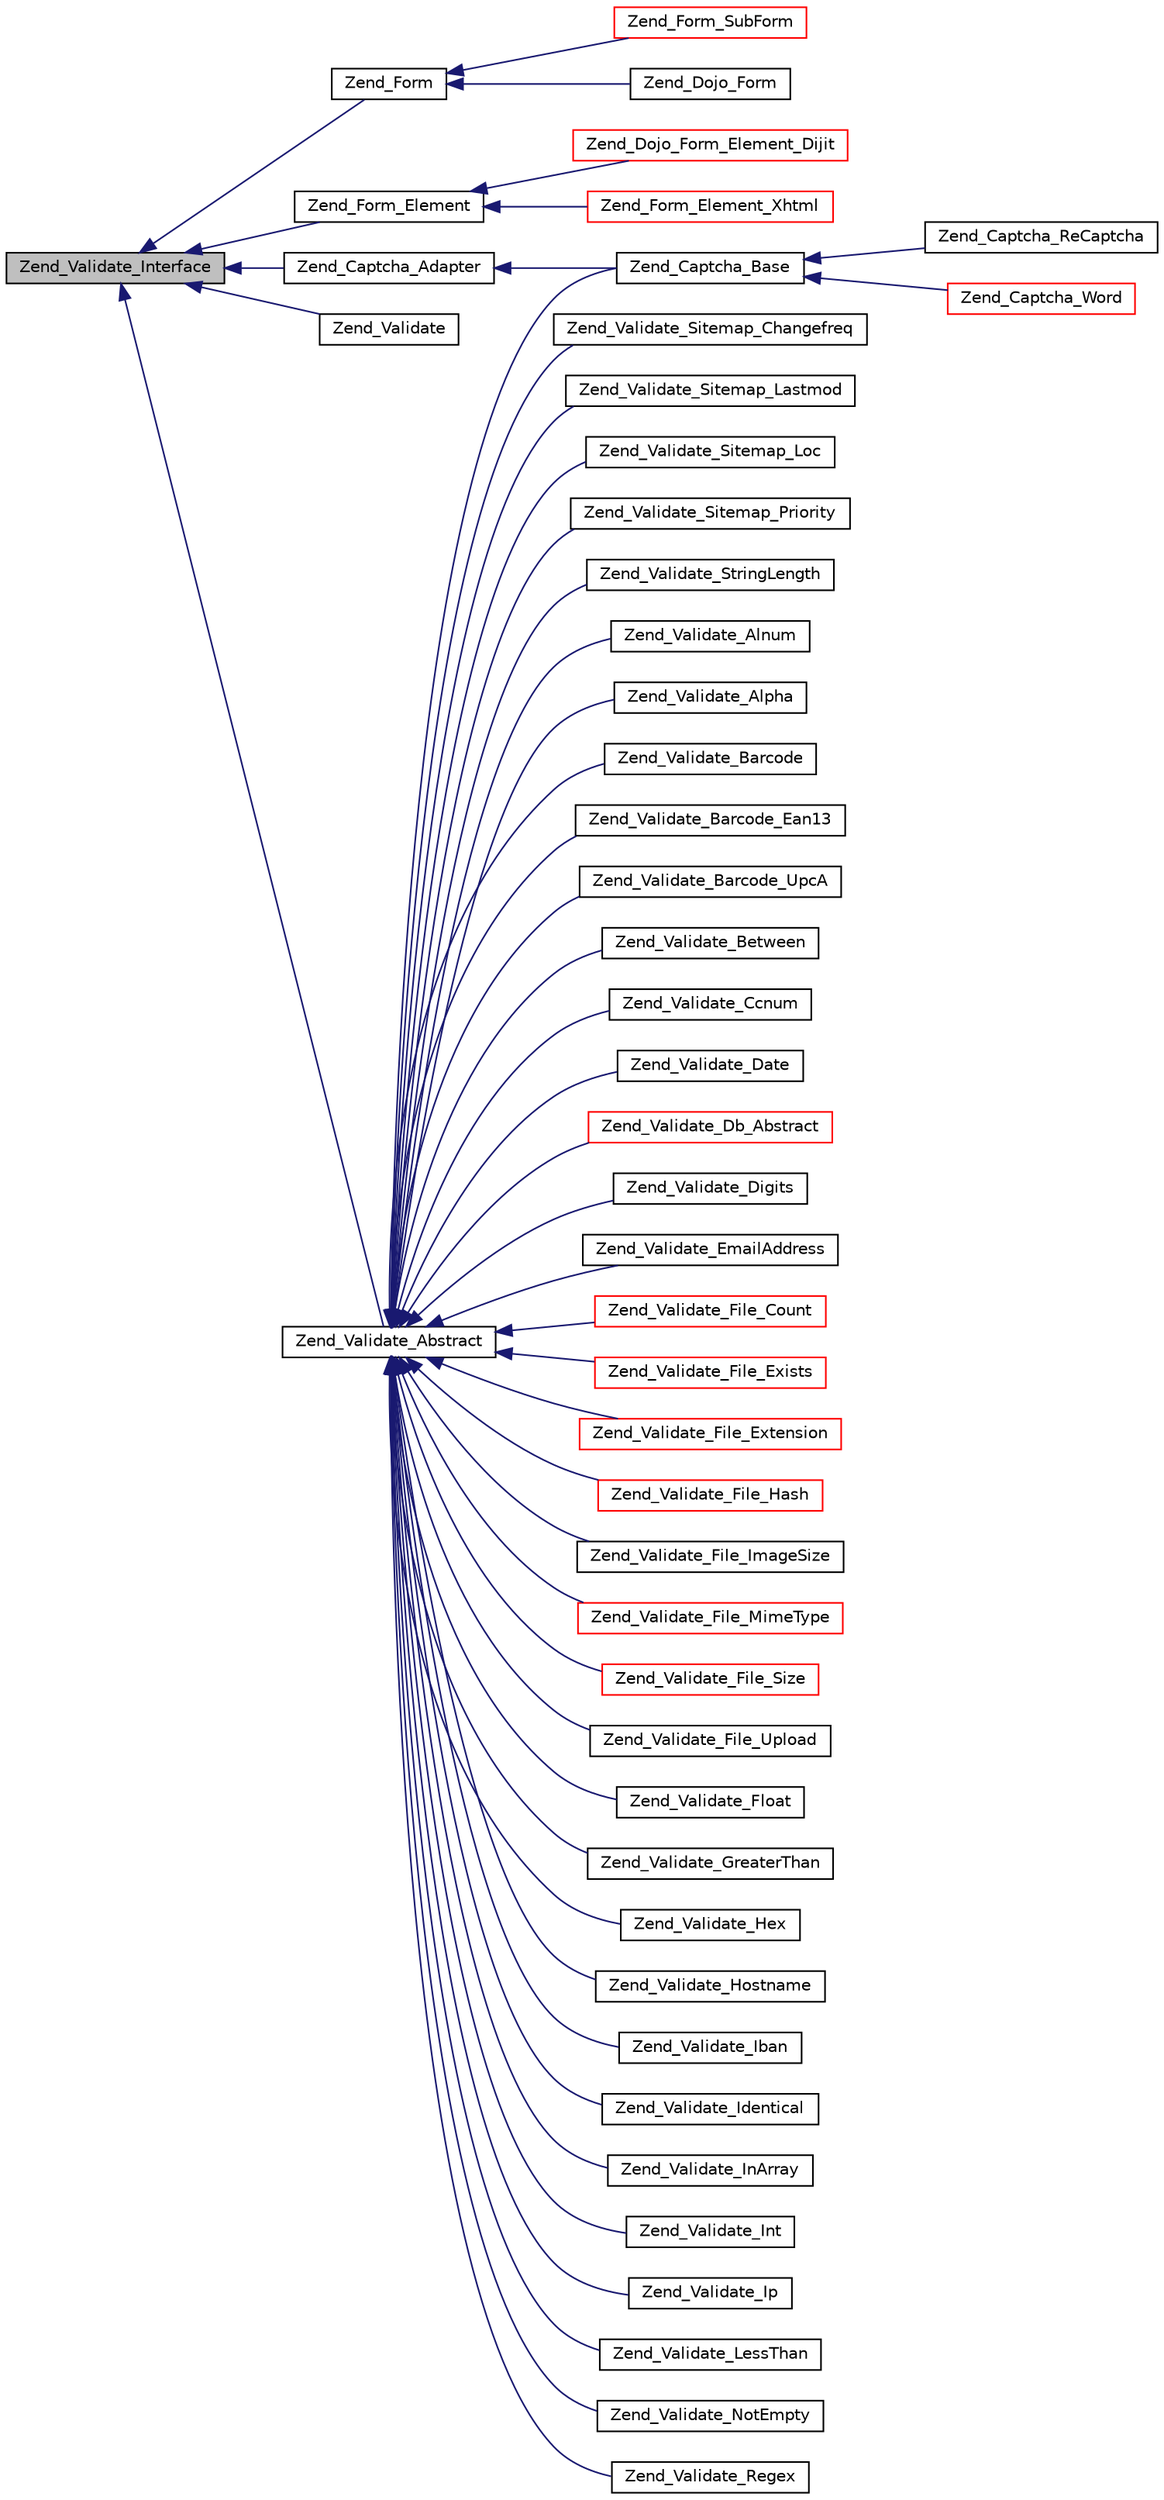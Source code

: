 digraph G
{
  edge [fontname="Helvetica",fontsize="10",labelfontname="Helvetica",labelfontsize="10"];
  node [fontname="Helvetica",fontsize="10",shape=record];
  rankdir="LR";
  Node1 [label="Zend_Validate_Interface",height=0.2,width=0.4,color="black", fillcolor="grey75", style="filled" fontcolor="black"];
  Node1 -> Node2 [dir="back",color="midnightblue",fontsize="10",style="solid",fontname="Helvetica"];
  Node2 [label="Zend_Captcha_Adapter",height=0.2,width=0.4,color="black", fillcolor="white", style="filled",URL="$interface_zend___captcha___adapter.html"];
  Node2 -> Node3 [dir="back",color="midnightblue",fontsize="10",style="solid",fontname="Helvetica"];
  Node3 [label="Zend_Captcha_Base",height=0.2,width=0.4,color="black", fillcolor="white", style="filled",URL="$class_zend___captcha___base.html"];
  Node3 -> Node4 [dir="back",color="midnightblue",fontsize="10",style="solid",fontname="Helvetica"];
  Node4 [label="Zend_Captcha_ReCaptcha",height=0.2,width=0.4,color="black", fillcolor="white", style="filled",URL="$class_zend___captcha___re_captcha.html"];
  Node3 -> Node5 [dir="back",color="midnightblue",fontsize="10",style="solid",fontname="Helvetica"];
  Node5 [label="Zend_Captcha_Word",height=0.2,width=0.4,color="red", fillcolor="white", style="filled",URL="$class_zend___captcha___word.html"];
  Node1 -> Node6 [dir="back",color="midnightblue",fontsize="10",style="solid",fontname="Helvetica"];
  Node6 [label="Zend_Form",height=0.2,width=0.4,color="black", fillcolor="white", style="filled",URL="$class_zend___form.html"];
  Node6 -> Node7 [dir="back",color="midnightblue",fontsize="10",style="solid",fontname="Helvetica"];
  Node7 [label="Zend_Dojo_Form",height=0.2,width=0.4,color="black", fillcolor="white", style="filled",URL="$class_zend___dojo___form.html"];
  Node6 -> Node8 [dir="back",color="midnightblue",fontsize="10",style="solid",fontname="Helvetica"];
  Node8 [label="Zend_Form_SubForm",height=0.2,width=0.4,color="red", fillcolor="white", style="filled",URL="$class_zend___form___sub_form.html"];
  Node1 -> Node9 [dir="back",color="midnightblue",fontsize="10",style="solid",fontname="Helvetica"];
  Node9 [label="Zend_Form_Element",height=0.2,width=0.4,color="black", fillcolor="white", style="filled",URL="$class_zend___form___element.html"];
  Node9 -> Node10 [dir="back",color="midnightblue",fontsize="10",style="solid",fontname="Helvetica"];
  Node10 [label="Zend_Dojo_Form_Element_Dijit",height=0.2,width=0.4,color="red", fillcolor="white", style="filled",URL="$class_zend___dojo___form___element___dijit.html"];
  Node9 -> Node11 [dir="back",color="midnightblue",fontsize="10",style="solid",fontname="Helvetica"];
  Node11 [label="Zend_Form_Element_Xhtml",height=0.2,width=0.4,color="red", fillcolor="white", style="filled",URL="$class_zend___form___element___xhtml.html"];
  Node1 -> Node12 [dir="back",color="midnightblue",fontsize="10",style="solid",fontname="Helvetica"];
  Node12 [label="Zend_Validate",height=0.2,width=0.4,color="black", fillcolor="white", style="filled",URL="$class_zend___validate.html"];
  Node1 -> Node13 [dir="back",color="midnightblue",fontsize="10",style="solid",fontname="Helvetica"];
  Node13 [label="Zend_Validate_Abstract",height=0.2,width=0.4,color="black", fillcolor="white", style="filled",URL="$class_zend___validate___abstract.html"];
  Node13 -> Node3 [dir="back",color="midnightblue",fontsize="10",style="solid",fontname="Helvetica"];
  Node13 -> Node14 [dir="back",color="midnightblue",fontsize="10",style="solid",fontname="Helvetica"];
  Node14 [label="Zend_Validate_Alnum",height=0.2,width=0.4,color="black", fillcolor="white", style="filled",URL="$class_zend___validate___alnum.html"];
  Node13 -> Node15 [dir="back",color="midnightblue",fontsize="10",style="solid",fontname="Helvetica"];
  Node15 [label="Zend_Validate_Alpha",height=0.2,width=0.4,color="black", fillcolor="white", style="filled",URL="$class_zend___validate___alpha.html"];
  Node13 -> Node16 [dir="back",color="midnightblue",fontsize="10",style="solid",fontname="Helvetica"];
  Node16 [label="Zend_Validate_Barcode",height=0.2,width=0.4,color="black", fillcolor="white", style="filled",URL="$class_zend___validate___barcode.html"];
  Node13 -> Node17 [dir="back",color="midnightblue",fontsize="10",style="solid",fontname="Helvetica"];
  Node17 [label="Zend_Validate_Barcode_Ean13",height=0.2,width=0.4,color="black", fillcolor="white", style="filled",URL="$class_zend___validate___barcode___ean13.html"];
  Node13 -> Node18 [dir="back",color="midnightblue",fontsize="10",style="solid",fontname="Helvetica"];
  Node18 [label="Zend_Validate_Barcode_UpcA",height=0.2,width=0.4,color="black", fillcolor="white", style="filled",URL="$class_zend___validate___barcode___upc_a.html"];
  Node13 -> Node19 [dir="back",color="midnightblue",fontsize="10",style="solid",fontname="Helvetica"];
  Node19 [label="Zend_Validate_Between",height=0.2,width=0.4,color="black", fillcolor="white", style="filled",URL="$class_zend___validate___between.html"];
  Node13 -> Node20 [dir="back",color="midnightblue",fontsize="10",style="solid",fontname="Helvetica"];
  Node20 [label="Zend_Validate_Ccnum",height=0.2,width=0.4,color="black", fillcolor="white", style="filled",URL="$class_zend___validate___ccnum.html"];
  Node13 -> Node21 [dir="back",color="midnightblue",fontsize="10",style="solid",fontname="Helvetica"];
  Node21 [label="Zend_Validate_Date",height=0.2,width=0.4,color="black", fillcolor="white", style="filled",URL="$class_zend___validate___date.html"];
  Node13 -> Node22 [dir="back",color="midnightblue",fontsize="10",style="solid",fontname="Helvetica"];
  Node22 [label="Zend_Validate_Db_Abstract",height=0.2,width=0.4,color="red", fillcolor="white", style="filled",URL="$class_zend___validate___db___abstract.html"];
  Node13 -> Node23 [dir="back",color="midnightblue",fontsize="10",style="solid",fontname="Helvetica"];
  Node23 [label="Zend_Validate_Digits",height=0.2,width=0.4,color="black", fillcolor="white", style="filled",URL="$class_zend___validate___digits.html"];
  Node13 -> Node24 [dir="back",color="midnightblue",fontsize="10",style="solid",fontname="Helvetica"];
  Node24 [label="Zend_Validate_EmailAddress",height=0.2,width=0.4,color="black", fillcolor="white", style="filled",URL="$class_zend___validate___email_address.html"];
  Node13 -> Node25 [dir="back",color="midnightblue",fontsize="10",style="solid",fontname="Helvetica"];
  Node25 [label="Zend_Validate_File_Count",height=0.2,width=0.4,color="red", fillcolor="white", style="filled",URL="$class_zend___validate___file___count.html"];
  Node13 -> Node26 [dir="back",color="midnightblue",fontsize="10",style="solid",fontname="Helvetica"];
  Node26 [label="Zend_Validate_File_Exists",height=0.2,width=0.4,color="red", fillcolor="white", style="filled",URL="$class_zend___validate___file___exists.html"];
  Node13 -> Node27 [dir="back",color="midnightblue",fontsize="10",style="solid",fontname="Helvetica"];
  Node27 [label="Zend_Validate_File_Extension",height=0.2,width=0.4,color="red", fillcolor="white", style="filled",URL="$class_zend___validate___file___extension.html"];
  Node13 -> Node28 [dir="back",color="midnightblue",fontsize="10",style="solid",fontname="Helvetica"];
  Node28 [label="Zend_Validate_File_Hash",height=0.2,width=0.4,color="red", fillcolor="white", style="filled",URL="$class_zend___validate___file___hash.html"];
  Node13 -> Node29 [dir="back",color="midnightblue",fontsize="10",style="solid",fontname="Helvetica"];
  Node29 [label="Zend_Validate_File_ImageSize",height=0.2,width=0.4,color="black", fillcolor="white", style="filled",URL="$class_zend___validate___file___image_size.html"];
  Node13 -> Node30 [dir="back",color="midnightblue",fontsize="10",style="solid",fontname="Helvetica"];
  Node30 [label="Zend_Validate_File_MimeType",height=0.2,width=0.4,color="red", fillcolor="white", style="filled",URL="$class_zend___validate___file___mime_type.html"];
  Node13 -> Node31 [dir="back",color="midnightblue",fontsize="10",style="solid",fontname="Helvetica"];
  Node31 [label="Zend_Validate_File_Size",height=0.2,width=0.4,color="red", fillcolor="white", style="filled",URL="$class_zend___validate___file___size.html"];
  Node13 -> Node32 [dir="back",color="midnightblue",fontsize="10",style="solid",fontname="Helvetica"];
  Node32 [label="Zend_Validate_File_Upload",height=0.2,width=0.4,color="black", fillcolor="white", style="filled",URL="$class_zend___validate___file___upload.html"];
  Node13 -> Node33 [dir="back",color="midnightblue",fontsize="10",style="solid",fontname="Helvetica"];
  Node33 [label="Zend_Validate_Float",height=0.2,width=0.4,color="black", fillcolor="white", style="filled",URL="$class_zend___validate___float.html"];
  Node13 -> Node34 [dir="back",color="midnightblue",fontsize="10",style="solid",fontname="Helvetica"];
  Node34 [label="Zend_Validate_GreaterThan",height=0.2,width=0.4,color="black", fillcolor="white", style="filled",URL="$class_zend___validate___greater_than.html"];
  Node13 -> Node35 [dir="back",color="midnightblue",fontsize="10",style="solid",fontname="Helvetica"];
  Node35 [label="Zend_Validate_Hex",height=0.2,width=0.4,color="black", fillcolor="white", style="filled",URL="$class_zend___validate___hex.html"];
  Node13 -> Node36 [dir="back",color="midnightblue",fontsize="10",style="solid",fontname="Helvetica"];
  Node36 [label="Zend_Validate_Hostname",height=0.2,width=0.4,color="black", fillcolor="white", style="filled",URL="$class_zend___validate___hostname.html"];
  Node13 -> Node37 [dir="back",color="midnightblue",fontsize="10",style="solid",fontname="Helvetica"];
  Node37 [label="Zend_Validate_Iban",height=0.2,width=0.4,color="black", fillcolor="white", style="filled",URL="$class_zend___validate___iban.html"];
  Node13 -> Node38 [dir="back",color="midnightblue",fontsize="10",style="solid",fontname="Helvetica"];
  Node38 [label="Zend_Validate_Identical",height=0.2,width=0.4,color="black", fillcolor="white", style="filled",URL="$class_zend___validate___identical.html"];
  Node13 -> Node39 [dir="back",color="midnightblue",fontsize="10",style="solid",fontname="Helvetica"];
  Node39 [label="Zend_Validate_InArray",height=0.2,width=0.4,color="black", fillcolor="white", style="filled",URL="$class_zend___validate___in_array.html"];
  Node13 -> Node40 [dir="back",color="midnightblue",fontsize="10",style="solid",fontname="Helvetica"];
  Node40 [label="Zend_Validate_Int",height=0.2,width=0.4,color="black", fillcolor="white", style="filled",URL="$class_zend___validate___int.html"];
  Node13 -> Node41 [dir="back",color="midnightblue",fontsize="10",style="solid",fontname="Helvetica"];
  Node41 [label="Zend_Validate_Ip",height=0.2,width=0.4,color="black", fillcolor="white", style="filled",URL="$class_zend___validate___ip.html"];
  Node13 -> Node42 [dir="back",color="midnightblue",fontsize="10",style="solid",fontname="Helvetica"];
  Node42 [label="Zend_Validate_LessThan",height=0.2,width=0.4,color="black", fillcolor="white", style="filled",URL="$class_zend___validate___less_than.html"];
  Node13 -> Node43 [dir="back",color="midnightblue",fontsize="10",style="solid",fontname="Helvetica"];
  Node43 [label="Zend_Validate_NotEmpty",height=0.2,width=0.4,color="black", fillcolor="white", style="filled",URL="$class_zend___validate___not_empty.html"];
  Node13 -> Node44 [dir="back",color="midnightblue",fontsize="10",style="solid",fontname="Helvetica"];
  Node44 [label="Zend_Validate_Regex",height=0.2,width=0.4,color="black", fillcolor="white", style="filled",URL="$class_zend___validate___regex.html"];
  Node13 -> Node45 [dir="back",color="midnightblue",fontsize="10",style="solid",fontname="Helvetica"];
  Node45 [label="Zend_Validate_Sitemap_Changefreq",height=0.2,width=0.4,color="black", fillcolor="white", style="filled",URL="$class_zend___validate___sitemap___changefreq.html"];
  Node13 -> Node46 [dir="back",color="midnightblue",fontsize="10",style="solid",fontname="Helvetica"];
  Node46 [label="Zend_Validate_Sitemap_Lastmod",height=0.2,width=0.4,color="black", fillcolor="white", style="filled",URL="$class_zend___validate___sitemap___lastmod.html"];
  Node13 -> Node47 [dir="back",color="midnightblue",fontsize="10",style="solid",fontname="Helvetica"];
  Node47 [label="Zend_Validate_Sitemap_Loc",height=0.2,width=0.4,color="black", fillcolor="white", style="filled",URL="$class_zend___validate___sitemap___loc.html"];
  Node13 -> Node48 [dir="back",color="midnightblue",fontsize="10",style="solid",fontname="Helvetica"];
  Node48 [label="Zend_Validate_Sitemap_Priority",height=0.2,width=0.4,color="black", fillcolor="white", style="filled",URL="$class_zend___validate___sitemap___priority.html"];
  Node13 -> Node49 [dir="back",color="midnightblue",fontsize="10",style="solid",fontname="Helvetica"];
  Node49 [label="Zend_Validate_StringLength",height=0.2,width=0.4,color="black", fillcolor="white", style="filled",URL="$class_zend___validate___string_length.html"];
}
